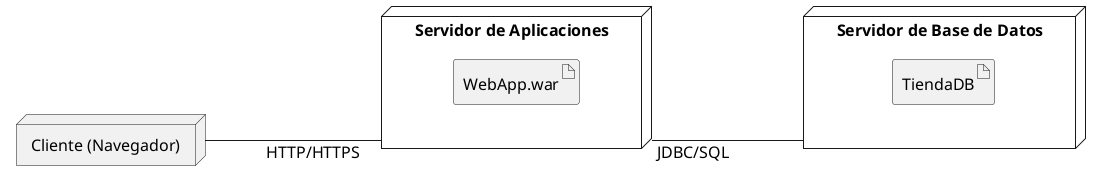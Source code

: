 @startuml
left to right direction
skinparam linetype ortho
skinparam defaultFontSize 16
hide stereotype

' Aumenta espacio vertical
skinparam ranksep 200


' Cliente
node "Cliente (Navegador)" as Cliente

' Servidor de aplicaciones con artefacto
node "Servidor de Aplicaciones" as AppSrv {
  artifact "WebApp.war" as WebApp
}

' Servidor de base de datos con artefacto
node "Servidor de Base de Datos" as DBSrv {
  artifact "TiendaDB" as DB
}

' Conexiones
Cliente -- AppSrv : HTTP/HTTPS
AppSrv -- DBSrv : JDBC/SQL
@enduml

